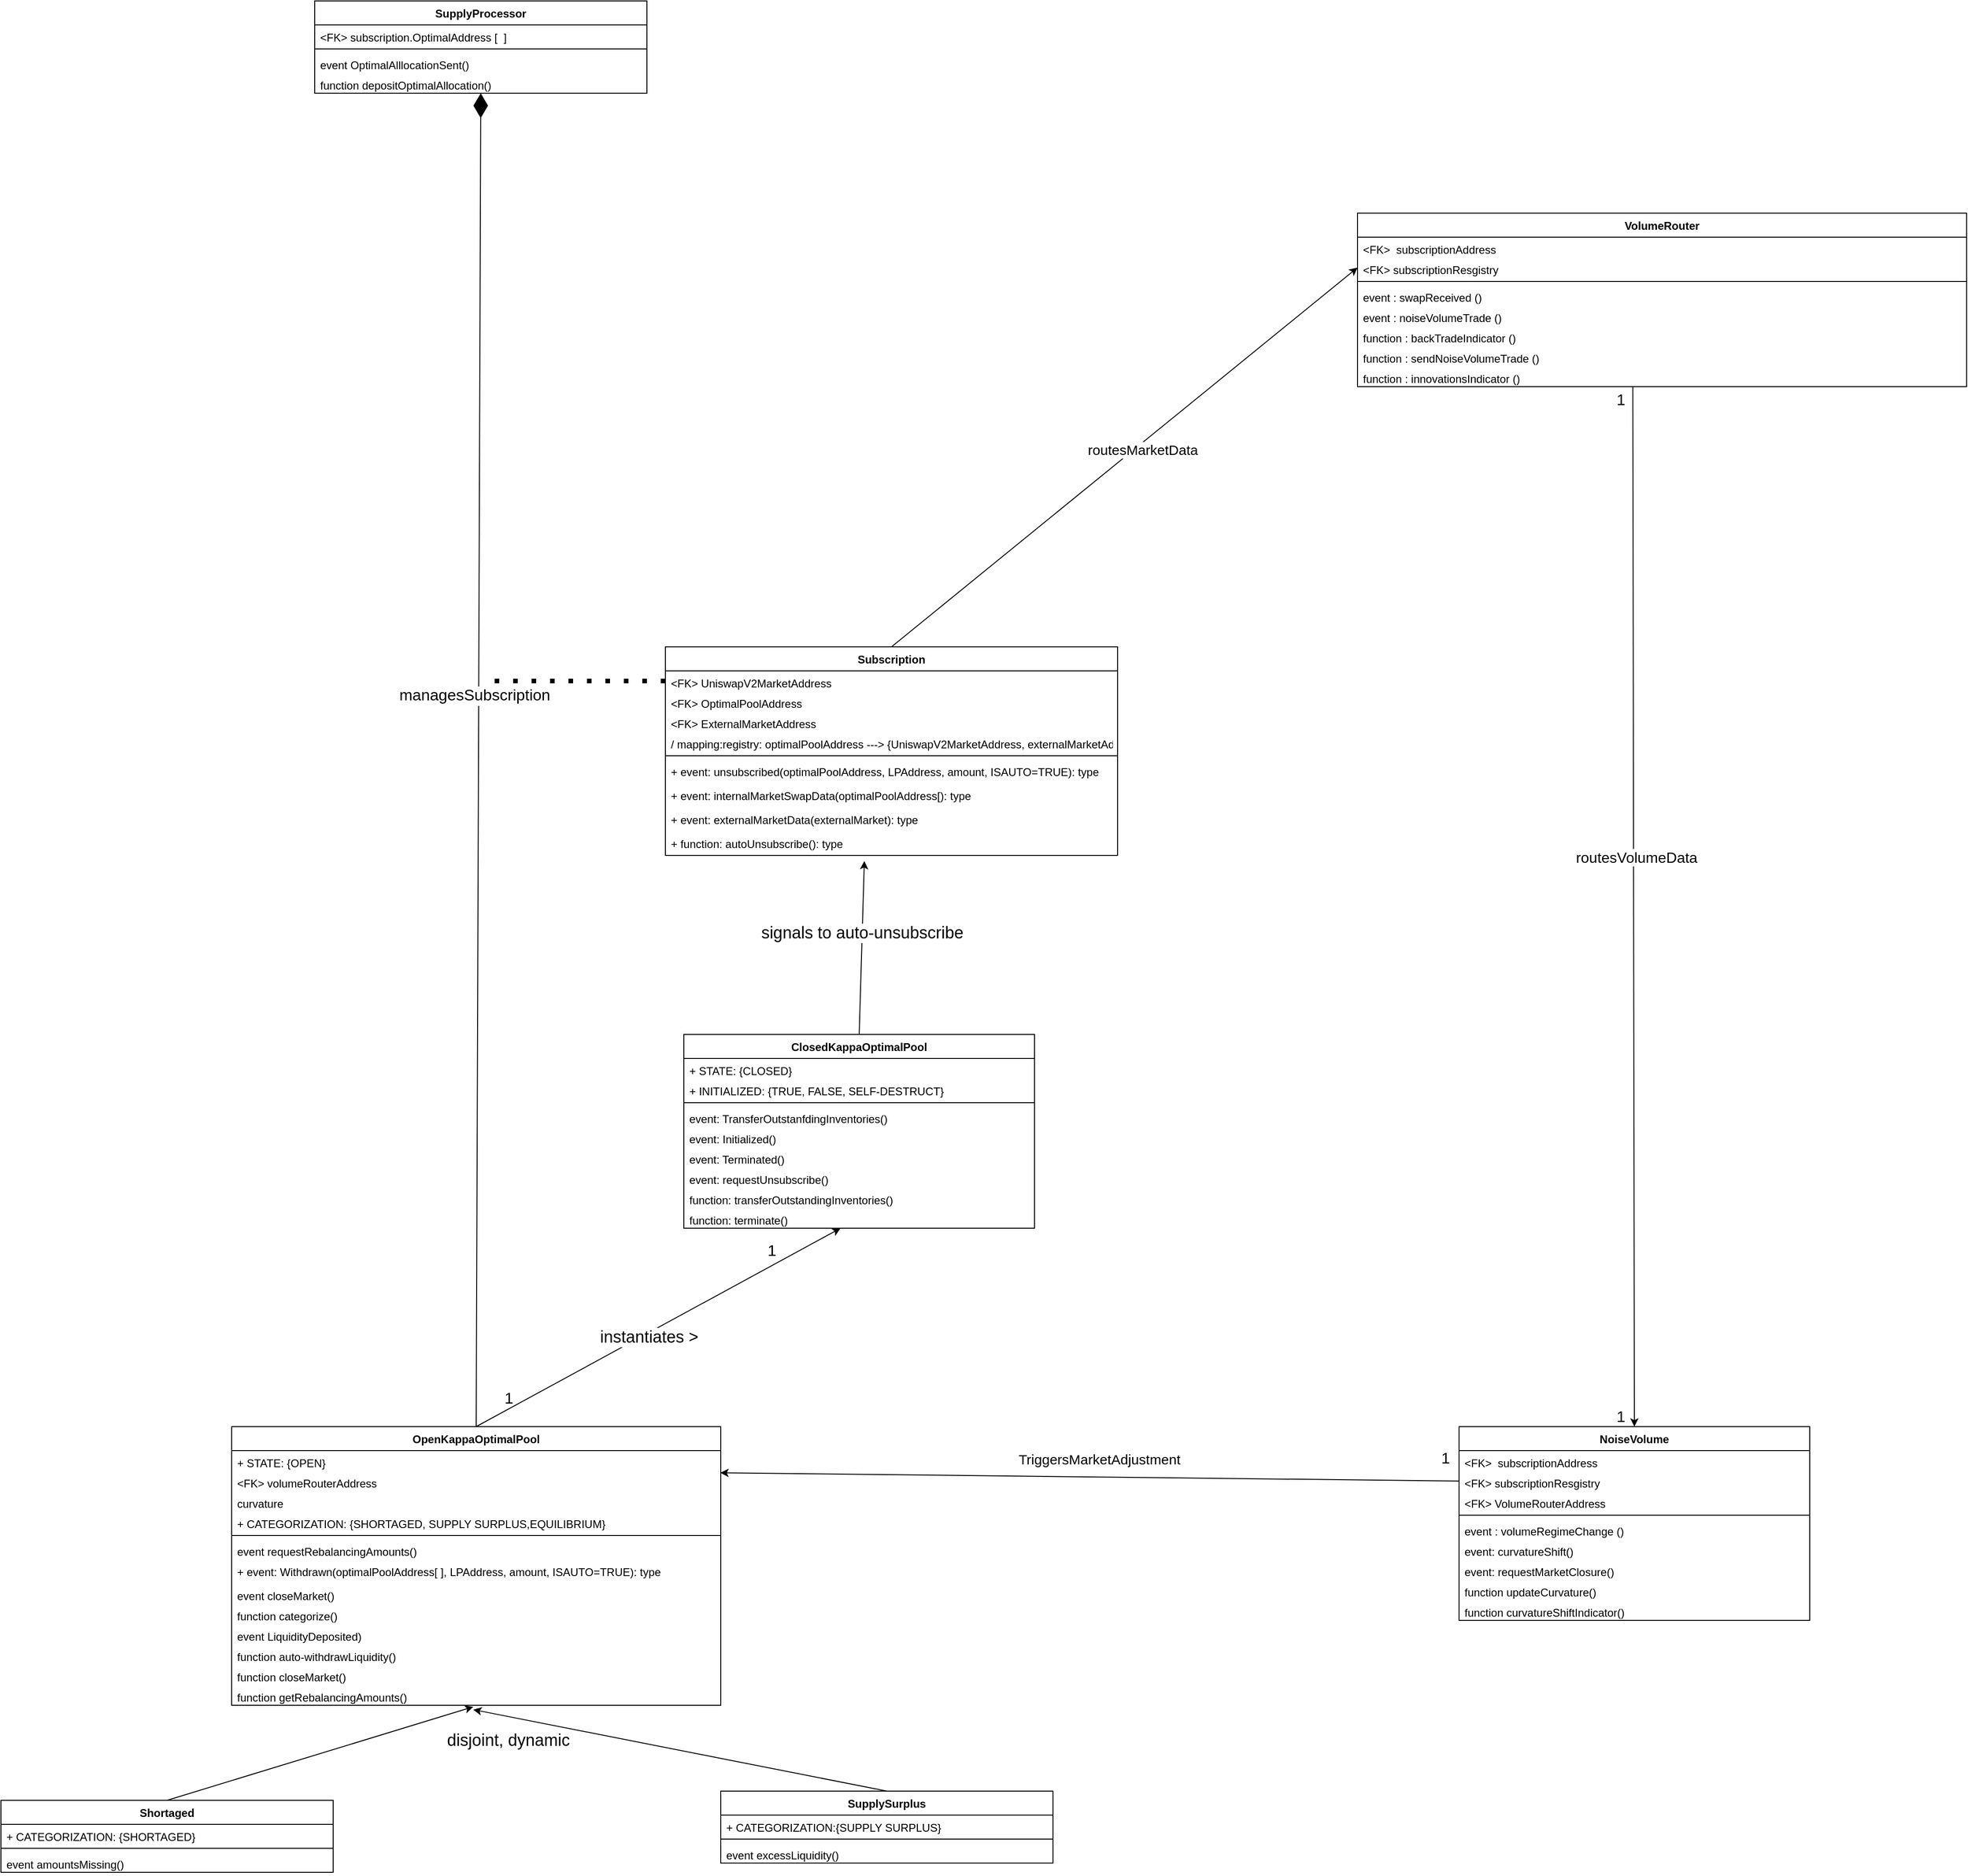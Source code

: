 <mxfile>
    <diagram id="EY4dLf5hRYIaL871lM_0" name="Page-1">
        <mxGraphModel dx="848" dy="3273" grid="1" gridSize="10" guides="1" tooltips="1" connect="1" arrows="1" fold="1" page="1" pageScale="1" pageWidth="850" pageHeight="1100" math="0" shadow="0">
            <root>
                <mxCell id="0"/>
                <mxCell id="1" parent="0"/>
                <mxCell id="18" value="ClosedKappaOptimalPool" style="swimlane;fontStyle=1;align=center;verticalAlign=top;childLayout=stackLayout;horizontal=1;startSize=26;horizontalStack=0;resizeParent=1;resizeParentMax=0;resizeLast=0;collapsible=1;marginBottom=0;" parent="1" vertex="1">
                    <mxGeometry x="1800" y="370" width="380" height="210" as="geometry"/>
                </mxCell>
                <mxCell id="222" value="+ STATE: {CLOSED}" style="text;strokeColor=none;fillColor=none;align=left;verticalAlign=top;spacingLeft=4;spacingRight=4;overflow=hidden;rotatable=0;points=[[0,0.5],[1,0.5]];portConstraint=eastwest;" parent="18" vertex="1">
                    <mxGeometry y="26" width="380" height="22" as="geometry"/>
                </mxCell>
                <mxCell id="19" value="+ INITIALIZED: {TRUE, FALSE, SELF-DESTRUCT}" style="text;strokeColor=none;fillColor=none;align=left;verticalAlign=top;spacingLeft=4;spacingRight=4;overflow=hidden;rotatable=0;points=[[0,0.5],[1,0.5]];portConstraint=eastwest;" parent="18" vertex="1">
                    <mxGeometry y="48" width="380" height="22" as="geometry"/>
                </mxCell>
                <mxCell id="20" value="" style="line;strokeWidth=1;fillColor=none;align=left;verticalAlign=middle;spacingTop=-1;spacingLeft=3;spacingRight=3;rotatable=0;labelPosition=right;points=[];portConstraint=eastwest;strokeColor=inherit;" parent="18" vertex="1">
                    <mxGeometry y="70" width="380" height="8" as="geometry"/>
                </mxCell>
                <mxCell id="172" value="event: TransferOutstanfdingInventories()" style="text;strokeColor=none;fillColor=none;align=left;verticalAlign=top;spacingLeft=4;spacingRight=4;overflow=hidden;rotatable=0;points=[[0,0.5],[1,0.5]];portConstraint=eastwest;" parent="18" vertex="1">
                    <mxGeometry y="78" width="380" height="22" as="geometry"/>
                </mxCell>
                <mxCell id="223" value="event: Initialized()" style="text;strokeColor=none;fillColor=none;align=left;verticalAlign=top;spacingLeft=4;spacingRight=4;overflow=hidden;rotatable=0;points=[[0,0.5],[1,0.5]];portConstraint=eastwest;" parent="18" vertex="1">
                    <mxGeometry y="100" width="380" height="22" as="geometry"/>
                </mxCell>
                <mxCell id="224" value="event: Terminated()" style="text;strokeColor=none;fillColor=none;align=left;verticalAlign=top;spacingLeft=4;spacingRight=4;overflow=hidden;rotatable=0;points=[[0,0.5],[1,0.5]];portConstraint=eastwest;" parent="18" vertex="1">
                    <mxGeometry y="122" width="380" height="22" as="geometry"/>
                </mxCell>
                <mxCell id="181" value="event: requestUnsubscribe()" style="text;strokeColor=none;fillColor=none;align=left;verticalAlign=top;spacingLeft=4;spacingRight=4;overflow=hidden;rotatable=0;points=[[0,0.5],[1,0.5]];portConstraint=eastwest;" parent="18" vertex="1">
                    <mxGeometry y="144" width="380" height="22" as="geometry"/>
                </mxCell>
                <mxCell id="225" value="function: transferOutstandingInventories()" style="text;strokeColor=none;fillColor=none;align=left;verticalAlign=top;spacingLeft=4;spacingRight=4;overflow=hidden;rotatable=0;points=[[0,0.5],[1,0.5]];portConstraint=eastwest;" parent="18" vertex="1">
                    <mxGeometry y="166" width="380" height="22" as="geometry"/>
                </mxCell>
                <mxCell id="173" value="function: terminate()" style="text;strokeColor=none;fillColor=none;align=left;verticalAlign=top;spacingLeft=4;spacingRight=4;overflow=hidden;rotatable=0;points=[[0,0.5],[1,0.5]];portConstraint=eastwest;" parent="18" vertex="1">
                    <mxGeometry y="188" width="380" height="22" as="geometry"/>
                </mxCell>
                <mxCell id="25" value="OpenKappaOptimalPool" style="swimlane;fontStyle=1;align=center;verticalAlign=top;childLayout=stackLayout;horizontal=1;startSize=26;horizontalStack=0;resizeParent=1;resizeParentMax=0;resizeLast=0;collapsible=1;marginBottom=0;" parent="1" vertex="1">
                    <mxGeometry x="1310" y="795" width="530" height="302" as="geometry"/>
                </mxCell>
                <mxCell id="26" value="+ STATE: {OPEN}" style="text;strokeColor=none;fillColor=none;align=left;verticalAlign=top;spacingLeft=4;spacingRight=4;overflow=hidden;rotatable=0;points=[[0,0.5],[1,0.5]];portConstraint=eastwest;" parent="25" vertex="1">
                    <mxGeometry y="26" width="530" height="22" as="geometry"/>
                </mxCell>
                <mxCell id="32" value="&lt;FK&gt; volumeRouterAddress" style="text;strokeColor=none;fillColor=none;align=left;verticalAlign=top;spacingLeft=4;spacingRight=4;overflow=hidden;rotatable=0;points=[[0,0.5],[1,0.5]];portConstraint=eastwest;" parent="25" vertex="1">
                    <mxGeometry y="48" width="530" height="22" as="geometry"/>
                </mxCell>
                <mxCell id="103" value="curvature" style="text;strokeColor=none;fillColor=none;align=left;verticalAlign=top;spacingLeft=4;spacingRight=4;overflow=hidden;rotatable=0;points=[[0,0.5],[1,0.5]];portConstraint=eastwest;" parent="25" vertex="1">
                    <mxGeometry y="70" width="530" height="22" as="geometry"/>
                </mxCell>
                <mxCell id="142" value="+ CATEGORIZATION: {SHORTAGED, SUPPLY SURPLUS,EQUILIBRIUM}" style="text;strokeColor=none;fillColor=none;align=left;verticalAlign=top;spacingLeft=4;spacingRight=4;overflow=hidden;rotatable=0;points=[[0,0.5],[1,0.5]];portConstraint=eastwest;" parent="25" vertex="1">
                    <mxGeometry y="92" width="530" height="22" as="geometry"/>
                </mxCell>
                <mxCell id="27" value="" style="line;strokeWidth=1;fillColor=none;align=left;verticalAlign=middle;spacingTop=-1;spacingLeft=3;spacingRight=3;rotatable=0;labelPosition=right;points=[];portConstraint=eastwest;strokeColor=inherit;" parent="25" vertex="1">
                    <mxGeometry y="114" width="530" height="8" as="geometry"/>
                </mxCell>
                <mxCell id="106" value="event requestRebalancingAmounts()" style="text;strokeColor=none;fillColor=none;align=left;verticalAlign=top;spacingLeft=4;spacingRight=4;overflow=hidden;rotatable=0;points=[[0,0.5],[1,0.5]];portConstraint=eastwest;" parent="25" vertex="1">
                    <mxGeometry y="122" width="530" height="22" as="geometry"/>
                </mxCell>
                <mxCell id="257" value="+ event: Withdrawn(optimalPoolAddress[ ], LPAddress, amount, ISAUTO=TRUE): type" style="text;strokeColor=none;fillColor=none;align=left;verticalAlign=top;spacingLeft=4;spacingRight=4;overflow=hidden;rotatable=0;points=[[0,0.5],[1,0.5]];portConstraint=eastwest;" parent="25" vertex="1">
                    <mxGeometry y="144" width="530" height="26" as="geometry"/>
                </mxCell>
                <mxCell id="191" value="event closeMarket()" style="text;strokeColor=none;fillColor=none;align=left;verticalAlign=top;spacingLeft=4;spacingRight=4;overflow=hidden;rotatable=0;points=[[0,0.5],[1,0.5]];portConstraint=eastwest;" parent="25" vertex="1">
                    <mxGeometry y="170" width="530" height="22" as="geometry"/>
                </mxCell>
                <mxCell id="198" value="function categorize()" style="text;strokeColor=none;fillColor=none;align=left;verticalAlign=top;spacingLeft=4;spacingRight=4;overflow=hidden;rotatable=0;points=[[0,0.5],[1,0.5]];portConstraint=eastwest;" parent="25" vertex="1">
                    <mxGeometry y="192" width="530" height="22" as="geometry"/>
                </mxCell>
                <mxCell id="149" value="event LiquidityDeposited)" style="text;strokeColor=none;fillColor=none;align=left;verticalAlign=top;spacingLeft=4;spacingRight=4;overflow=hidden;rotatable=0;points=[[0,0.5],[1,0.5]];portConstraint=eastwest;" parent="25" vertex="1">
                    <mxGeometry y="214" width="530" height="22" as="geometry"/>
                </mxCell>
                <mxCell id="158" value="function auto-withdrawLiquidity()" style="text;strokeColor=none;fillColor=none;align=left;verticalAlign=top;spacingLeft=4;spacingRight=4;overflow=hidden;rotatable=0;points=[[0,0.5],[1,0.5]];portConstraint=eastwest;" parent="25" vertex="1">
                    <mxGeometry y="236" width="530" height="22" as="geometry"/>
                </mxCell>
                <mxCell id="221" value="function closeMarket()" style="text;strokeColor=none;fillColor=none;align=left;verticalAlign=top;spacingLeft=4;spacingRight=4;overflow=hidden;rotatable=0;points=[[0,0.5],[1,0.5]];portConstraint=eastwest;" parent="25" vertex="1">
                    <mxGeometry y="258" width="530" height="22" as="geometry"/>
                </mxCell>
                <mxCell id="136" value="function getRebalancingAmounts()" style="text;strokeColor=none;fillColor=none;align=left;verticalAlign=top;spacingLeft=4;spacingRight=4;overflow=hidden;rotatable=0;points=[[0,0.5],[1,0.5]];portConstraint=eastwest;" parent="25" vertex="1">
                    <mxGeometry y="280" width="530" height="22" as="geometry"/>
                </mxCell>
                <mxCell id="33" value="VolumeRouter" style="swimlane;fontStyle=1;align=center;verticalAlign=top;childLayout=stackLayout;horizontal=1;startSize=26;horizontalStack=0;resizeParent=1;resizeParentMax=0;resizeLast=0;collapsible=1;marginBottom=0;" parent="1" vertex="1">
                    <mxGeometry x="2530" y="-520" width="660" height="188" as="geometry"/>
                </mxCell>
                <mxCell id="230" value="&lt;FK&gt;  subscriptionAddress" style="text;strokeColor=none;fillColor=none;align=left;verticalAlign=top;spacingLeft=4;spacingRight=4;overflow=hidden;rotatable=0;points=[[0,0.5],[1,0.5]];portConstraint=eastwest;" parent="33" vertex="1">
                    <mxGeometry y="26" width="660" height="22" as="geometry"/>
                </mxCell>
                <mxCell id="70" value="&lt;FK&gt; subscriptionResgistry" style="text;strokeColor=none;fillColor=none;align=left;verticalAlign=top;spacingLeft=4;spacingRight=4;overflow=hidden;rotatable=0;points=[[0,0.5],[1,0.5]];portConstraint=eastwest;" parent="33" vertex="1">
                    <mxGeometry y="48" width="660" height="22" as="geometry"/>
                </mxCell>
                <mxCell id="36" value="" style="line;strokeWidth=1;fillColor=none;align=left;verticalAlign=middle;spacingTop=-1;spacingLeft=3;spacingRight=3;rotatable=0;labelPosition=right;points=[];portConstraint=eastwest;strokeColor=inherit;" parent="33" vertex="1">
                    <mxGeometry y="70" width="660" height="8" as="geometry"/>
                </mxCell>
                <mxCell id="232" value="event : swapReceived ()" style="text;strokeColor=none;fillColor=none;align=left;verticalAlign=top;spacingLeft=4;spacingRight=4;overflow=hidden;rotatable=0;points=[[0,0.5],[1,0.5]];portConstraint=eastwest;" parent="33" vertex="1">
                    <mxGeometry y="78" width="660" height="22" as="geometry"/>
                </mxCell>
                <mxCell id="256" value="event : noiseVolumeTrade ()" style="text;strokeColor=none;fillColor=none;align=left;verticalAlign=top;spacingLeft=4;spacingRight=4;overflow=hidden;rotatable=0;points=[[0,0.5],[1,0.5]];portConstraint=eastwest;" parent="33" vertex="1">
                    <mxGeometry y="100" width="660" height="22" as="geometry"/>
                </mxCell>
                <mxCell id="166" value="function : backTradeIndicator ()" style="text;strokeColor=none;fillColor=none;align=left;verticalAlign=top;spacingLeft=4;spacingRight=4;overflow=hidden;rotatable=0;points=[[0,0.5],[1,0.5]];portConstraint=eastwest;" parent="33" vertex="1">
                    <mxGeometry y="122" width="660" height="22" as="geometry"/>
                </mxCell>
                <mxCell id="233" value="function : sendNoiseVolumeTrade ()" style="text;strokeColor=none;fillColor=none;align=left;verticalAlign=top;spacingLeft=4;spacingRight=4;overflow=hidden;rotatable=0;points=[[0,0.5],[1,0.5]];portConstraint=eastwest;" parent="33" vertex="1">
                    <mxGeometry y="144" width="660" height="22" as="geometry"/>
                </mxCell>
                <mxCell id="165" value="function : innovationsIndicator ()" style="text;strokeColor=none;fillColor=none;align=left;verticalAlign=top;spacingLeft=4;spacingRight=4;overflow=hidden;rotatable=0;points=[[0,0.5],[1,0.5]];portConstraint=eastwest;" parent="33" vertex="1">
                    <mxGeometry y="166" width="660" height="22" as="geometry"/>
                </mxCell>
                <mxCell id="48" value="NoiseVolume" style="swimlane;fontStyle=1;align=center;verticalAlign=top;childLayout=stackLayout;horizontal=1;startSize=26;horizontalStack=0;resizeParent=1;resizeParentMax=0;resizeLast=0;collapsible=1;marginBottom=0;" parent="1" vertex="1">
                    <mxGeometry x="2640" y="795" width="380" height="210" as="geometry"/>
                </mxCell>
                <mxCell id="247" value="&lt;FK&gt;  subscriptionAddress" style="text;strokeColor=none;fillColor=none;align=left;verticalAlign=top;spacingLeft=4;spacingRight=4;overflow=hidden;rotatable=0;points=[[0,0.5],[1,0.5]];portConstraint=eastwest;" parent="48" vertex="1">
                    <mxGeometry y="26" width="380" height="22" as="geometry"/>
                </mxCell>
                <mxCell id="248" value="&lt;FK&gt; subscriptionResgistry" style="text;strokeColor=none;fillColor=none;align=left;verticalAlign=top;spacingLeft=4;spacingRight=4;overflow=hidden;rotatable=0;points=[[0,0.5],[1,0.5]];portConstraint=eastwest;" parent="48" vertex="1">
                    <mxGeometry y="48" width="380" height="22" as="geometry"/>
                </mxCell>
                <mxCell id="220" value="&lt;FK&gt; VolumeRouterAddress" style="text;strokeColor=none;fillColor=none;align=left;verticalAlign=top;spacingLeft=4;spacingRight=4;overflow=hidden;rotatable=0;points=[[0,0.5],[1,0.5]];portConstraint=eastwest;" parent="48" vertex="1">
                    <mxGeometry y="70" width="380" height="22" as="geometry"/>
                </mxCell>
                <mxCell id="53" value="" style="line;strokeWidth=1;fillColor=none;align=left;verticalAlign=middle;spacingTop=-1;spacingLeft=3;spacingRight=3;rotatable=0;labelPosition=right;points=[];portConstraint=eastwest;strokeColor=inherit;" parent="48" vertex="1">
                    <mxGeometry y="92" width="380" height="8" as="geometry"/>
                </mxCell>
                <mxCell id="188" value="event : volumeRegimeChange ()" style="text;strokeColor=none;fillColor=none;align=left;verticalAlign=top;spacingLeft=4;spacingRight=4;overflow=hidden;rotatable=0;points=[[0,0.5],[1,0.5]];portConstraint=eastwest;" parent="48" vertex="1">
                    <mxGeometry y="100" width="380" height="22" as="geometry"/>
                </mxCell>
                <mxCell id="104" value="event: curvatureShift()" style="text;strokeColor=none;fillColor=none;align=left;verticalAlign=top;spacingLeft=4;spacingRight=4;overflow=hidden;rotatable=0;points=[[0,0.5],[1,0.5]];portConstraint=eastwest;" parent="48" vertex="1">
                    <mxGeometry y="122" width="380" height="22" as="geometry"/>
                </mxCell>
                <mxCell id="169" value="event: requestMarketClosure()" style="text;strokeColor=none;fillColor=none;align=left;verticalAlign=top;spacingLeft=4;spacingRight=4;overflow=hidden;rotatable=0;points=[[0,0.5],[1,0.5]];portConstraint=eastwest;" parent="48" vertex="1">
                    <mxGeometry y="144" width="380" height="22" as="geometry"/>
                </mxCell>
                <mxCell id="190" value="function updateCurvature()" style="text;strokeColor=none;fillColor=none;align=left;verticalAlign=top;spacingLeft=4;spacingRight=4;overflow=hidden;rotatable=0;points=[[0,0.5],[1,0.5]];portConstraint=eastwest;" parent="48" vertex="1">
                    <mxGeometry y="166" width="380" height="22" as="geometry"/>
                </mxCell>
                <mxCell id="167" value="function curvatureShiftIndicator()" style="text;strokeColor=none;fillColor=none;align=left;verticalAlign=top;spacingLeft=4;spacingRight=4;overflow=hidden;rotatable=0;points=[[0,0.5],[1,0.5]];portConstraint=eastwest;" parent="48" vertex="1">
                    <mxGeometry y="188" width="380" height="22" as="geometry"/>
                </mxCell>
                <mxCell id="107" value="SupplyProcessor" style="swimlane;fontStyle=1;align=center;verticalAlign=top;childLayout=stackLayout;horizontal=1;startSize=26;horizontalStack=0;resizeParent=1;resizeParentMax=0;resizeLast=0;collapsible=1;marginBottom=0;" parent="1" vertex="1">
                    <mxGeometry x="1400" y="-750" width="360" height="100" as="geometry"/>
                </mxCell>
                <mxCell id="196" value="&lt;FK&gt; subscription.OptimalAddress [  ]" style="text;strokeColor=none;fillColor=none;align=left;verticalAlign=top;spacingLeft=4;spacingRight=4;overflow=hidden;rotatable=0;points=[[0,0.5],[1,0.5]];portConstraint=eastwest;" parent="107" vertex="1">
                    <mxGeometry y="26" width="360" height="22" as="geometry"/>
                </mxCell>
                <mxCell id="111" value="" style="line;strokeWidth=1;fillColor=none;align=left;verticalAlign=middle;spacingTop=-1;spacingLeft=3;spacingRight=3;rotatable=0;labelPosition=right;points=[];portConstraint=eastwest;strokeColor=inherit;" parent="107" vertex="1">
                    <mxGeometry y="48" width="360" height="8" as="geometry"/>
                </mxCell>
                <mxCell id="112" value="event OptimalAlllocationSent()" style="text;strokeColor=none;fillColor=none;align=left;verticalAlign=top;spacingLeft=4;spacingRight=4;overflow=hidden;rotatable=0;points=[[0,0.5],[1,0.5]];portConstraint=eastwest;" parent="107" vertex="1">
                    <mxGeometry y="56" width="360" height="22" as="geometry"/>
                </mxCell>
                <mxCell id="113" value="function depositOptimalAllocation()" style="text;strokeColor=none;fillColor=none;align=left;verticalAlign=top;spacingLeft=4;spacingRight=4;overflow=hidden;rotatable=0;points=[[0,0.5],[1,0.5]];portConstraint=eastwest;" parent="107" vertex="1">
                    <mxGeometry y="78" width="360" height="22" as="geometry"/>
                </mxCell>
                <mxCell id="143" value="Shortaged" style="swimlane;fontStyle=1;align=center;verticalAlign=top;childLayout=stackLayout;horizontal=1;startSize=26;horizontalStack=0;resizeParent=1;resizeParentMax=0;resizeLast=0;collapsible=1;marginBottom=0;" parent="1" vertex="1">
                    <mxGeometry x="1060" y="1200" width="360" height="78" as="geometry"/>
                </mxCell>
                <mxCell id="147" value="+ CATEGORIZATION: {SHORTAGED}" style="text;strokeColor=none;fillColor=none;align=left;verticalAlign=top;spacingLeft=4;spacingRight=4;overflow=hidden;rotatable=0;points=[[0,0.5],[1,0.5]];portConstraint=eastwest;" parent="143" vertex="1">
                    <mxGeometry y="26" width="360" height="22" as="geometry"/>
                </mxCell>
                <mxCell id="148" value="" style="line;strokeWidth=1;fillColor=none;align=left;verticalAlign=middle;spacingTop=-1;spacingLeft=3;spacingRight=3;rotatable=0;labelPosition=right;points=[];portConstraint=eastwest;strokeColor=inherit;" parent="143" vertex="1">
                    <mxGeometry y="48" width="360" height="8" as="geometry"/>
                </mxCell>
                <mxCell id="150" value="event amountsMissing()" style="text;strokeColor=none;fillColor=none;align=left;verticalAlign=top;spacingLeft=4;spacingRight=4;overflow=hidden;rotatable=0;points=[[0,0.5],[1,0.5]];portConstraint=eastwest;" parent="143" vertex="1">
                    <mxGeometry y="56" width="360" height="22" as="geometry"/>
                </mxCell>
                <mxCell id="151" value="SupplySurplus" style="swimlane;fontStyle=1;align=center;verticalAlign=top;childLayout=stackLayout;horizontal=1;startSize=26;horizontalStack=0;resizeParent=1;resizeParentMax=0;resizeLast=0;collapsible=1;marginBottom=0;" parent="1" vertex="1">
                    <mxGeometry x="1840" y="1190" width="360" height="78" as="geometry"/>
                </mxCell>
                <mxCell id="155" value="+ CATEGORIZATION:{SUPPLY SURPLUS}" style="text;strokeColor=none;fillColor=none;align=left;verticalAlign=top;spacingLeft=4;spacingRight=4;overflow=hidden;rotatable=0;points=[[0,0.5],[1,0.5]];portConstraint=eastwest;" parent="151" vertex="1">
                    <mxGeometry y="26" width="360" height="22" as="geometry"/>
                </mxCell>
                <mxCell id="156" value="" style="line;strokeWidth=1;fillColor=none;align=left;verticalAlign=middle;spacingTop=-1;spacingLeft=3;spacingRight=3;rotatable=0;labelPosition=right;points=[];portConstraint=eastwest;strokeColor=inherit;" parent="151" vertex="1">
                    <mxGeometry y="48" width="360" height="8" as="geometry"/>
                </mxCell>
                <mxCell id="157" value="event excessLiquidity()" style="text;strokeColor=none;fillColor=none;align=left;verticalAlign=top;spacingLeft=4;spacingRight=4;overflow=hidden;rotatable=0;points=[[0,0.5],[1,0.5]];portConstraint=eastwest;" parent="151" vertex="1">
                    <mxGeometry y="56" width="360" height="22" as="geometry"/>
                </mxCell>
                <mxCell id="159" value="" style="endArrow=classic;html=1;fontSize=18;exitX=0.5;exitY=0;exitDx=0;exitDy=0;entryX=0.494;entryY=1.076;entryDx=0;entryDy=0;entryPerimeter=0;" parent="1" source="143" target="136" edge="1">
                    <mxGeometry width="50" height="50" relative="1" as="geometry">
                        <mxPoint x="1780" y="510" as="sourcePoint"/>
                        <mxPoint x="1780" y="500" as="targetPoint"/>
                    </mxGeometry>
                </mxCell>
                <mxCell id="160" value="" style="endArrow=classic;html=1;fontSize=18;exitX=0.5;exitY=0;exitDx=0;exitDy=0;entryX=0.494;entryY=1.214;entryDx=0;entryDy=0;entryPerimeter=0;" parent="1" source="151" target="136" edge="1">
                    <mxGeometry width="50" height="50" relative="1" as="geometry">
                        <mxPoint x="1780" y="510" as="sourcePoint"/>
                        <mxPoint x="1830" y="460" as="targetPoint"/>
                        <Array as="points"/>
                    </mxGeometry>
                </mxCell>
                <mxCell id="161" value="disjoint, dynamic" style="text;html=1;strokeColor=none;fillColor=none;align=center;verticalAlign=middle;whiteSpace=wrap;rounded=0;fontSize=18;" parent="1" vertex="1">
                    <mxGeometry x="1535" y="1120" width="150" height="30" as="geometry"/>
                </mxCell>
                <mxCell id="170" value="" style="endArrow=classic;html=1;fontSize=18;exitX=0.5;exitY=0;exitDx=0;exitDy=0;" parent="1" source="25" target="173" edge="1">
                    <mxGeometry width="50" height="50" relative="1" as="geometry">
                        <mxPoint x="1460" y="650" as="sourcePoint"/>
                        <mxPoint x="1510" y="600" as="targetPoint"/>
                    </mxGeometry>
                </mxCell>
                <mxCell id="171" value="instantiates &amp;gt;" style="edgeLabel;html=1;align=center;verticalAlign=middle;resizable=0;points=[];fontSize=18;" parent="170" vertex="1" connectable="0">
                    <mxGeometry x="-0.061" y="-4" relative="1" as="geometry">
                        <mxPoint as="offset"/>
                    </mxGeometry>
                </mxCell>
                <mxCell id="176" value="Subscription" style="swimlane;fontStyle=1;align=center;verticalAlign=top;childLayout=stackLayout;horizontal=1;startSize=26;horizontalStack=0;resizeParent=1;resizeParentMax=0;resizeLast=0;collapsible=1;marginBottom=0;" parent="1" vertex="1">
                    <mxGeometry x="1780" y="-50" width="490" height="226" as="geometry"/>
                </mxCell>
                <mxCell id="234" value="&lt;FK&gt; UniswapV2MarketAddress" style="text;strokeColor=none;fillColor=none;align=left;verticalAlign=top;spacingLeft=4;spacingRight=4;overflow=hidden;rotatable=0;points=[[0,0.5],[1,0.5]];portConstraint=eastwest;" parent="176" vertex="1">
                    <mxGeometry y="26" width="490" height="22" as="geometry"/>
                </mxCell>
                <mxCell id="182" value="&lt;FK&gt; OptimalPoolAddress" style="text;strokeColor=none;fillColor=none;align=left;verticalAlign=top;spacingLeft=4;spacingRight=4;overflow=hidden;rotatable=0;points=[[0,0.5],[1,0.5]];portConstraint=eastwest;" parent="176" vertex="1">
                    <mxGeometry y="48" width="490" height="22" as="geometry"/>
                </mxCell>
                <mxCell id="239" value="&lt;FK&gt; ExternalMarketAddress" style="text;strokeColor=none;fillColor=none;align=left;verticalAlign=top;spacingLeft=4;spacingRight=4;overflow=hidden;rotatable=0;points=[[0,0.5],[1,0.5]];portConstraint=eastwest;" parent="176" vertex="1">
                    <mxGeometry y="70" width="490" height="22" as="geometry"/>
                </mxCell>
                <mxCell id="243" value="/ mapping:registry: optimalPoolAddress ---&gt; {UniswapV2MarketAddress, externalMarketAddress} &#10; " style="text;strokeColor=none;fillColor=none;align=left;verticalAlign=top;spacingLeft=4;spacingRight=4;overflow=hidden;rotatable=0;points=[[0,0.5],[1,0.5]];portConstraint=eastwest;" parent="176" vertex="1">
                    <mxGeometry y="92" width="490" height="22" as="geometry"/>
                </mxCell>
                <mxCell id="178" value="" style="line;strokeWidth=1;fillColor=none;align=left;verticalAlign=middle;spacingTop=-1;spacingLeft=3;spacingRight=3;rotatable=0;labelPosition=right;points=[];portConstraint=eastwest;strokeColor=inherit;" parent="176" vertex="1">
                    <mxGeometry y="114" width="490" height="8" as="geometry"/>
                </mxCell>
                <mxCell id="183" value="+ event: unsubscribed(optimalPoolAddress, LPAddress, amount, ISAUTO=TRUE): type" style="text;strokeColor=none;fillColor=none;align=left;verticalAlign=top;spacingLeft=4;spacingRight=4;overflow=hidden;rotatable=0;points=[[0,0.5],[1,0.5]];portConstraint=eastwest;" parent="176" vertex="1">
                    <mxGeometry y="122" width="490" height="26" as="geometry"/>
                </mxCell>
                <mxCell id="241" value="+ event: internalMarketSwapData(optimalPoolAddress[): type" style="text;strokeColor=none;fillColor=none;align=left;verticalAlign=top;spacingLeft=4;spacingRight=4;overflow=hidden;rotatable=0;points=[[0,0.5],[1,0.5]];portConstraint=eastwest;" parent="176" vertex="1">
                    <mxGeometry y="148" width="490" height="26" as="geometry"/>
                </mxCell>
                <mxCell id="242" value="+ event: externalMarketData(externalMarket): type" style="text;strokeColor=none;fillColor=none;align=left;verticalAlign=top;spacingLeft=4;spacingRight=4;overflow=hidden;rotatable=0;points=[[0,0.5],[1,0.5]];portConstraint=eastwest;" parent="176" vertex="1">
                    <mxGeometry y="174" width="490" height="26" as="geometry"/>
                </mxCell>
                <mxCell id="187" value="+ function: autoUnsubscribe(): type" style="text;strokeColor=none;fillColor=none;align=left;verticalAlign=top;spacingLeft=4;spacingRight=4;overflow=hidden;rotatable=0;points=[[0,0.5],[1,0.5]];portConstraint=eastwest;" parent="176" vertex="1">
                    <mxGeometry y="200" width="490" height="26" as="geometry"/>
                </mxCell>
                <mxCell id="185" value="" style="endArrow=classic;html=1;fontSize=18;entryX=0.44;entryY=1.234;entryDx=0;entryDy=0;entryPerimeter=0;exitX=0.5;exitY=0;exitDx=0;exitDy=0;" parent="1" source="18" target="187" edge="1">
                    <mxGeometry width="50" height="50" relative="1" as="geometry">
                        <mxPoint x="680" y="860" as="sourcePoint"/>
                        <mxPoint x="1020" y="450" as="targetPoint"/>
                    </mxGeometry>
                </mxCell>
                <mxCell id="186" value="signals to auto-unsubscribe" style="edgeLabel;html=1;align=center;verticalAlign=middle;resizable=0;points=[];fontSize=18;" parent="185" vertex="1" connectable="0">
                    <mxGeometry x="0.174" y="1" relative="1" as="geometry">
                        <mxPoint as="offset"/>
                    </mxGeometry>
                </mxCell>
                <mxCell id="201" value="" style="endArrow=none;dashed=1;html=1;dashPattern=1 3;strokeWidth=5;exitX=0;exitY=0.5;exitDx=0;exitDy=0;" parent="1" source="234" edge="1">
                    <mxGeometry width="50" height="50" relative="1" as="geometry">
                        <mxPoint x="1782.94" y="-1.34" as="sourcePoint"/>
                        <mxPoint x="1580" y="-13" as="targetPoint"/>
                    </mxGeometry>
                </mxCell>
                <mxCell id="204" value="1" style="text;html=1;align=center;verticalAlign=middle;resizable=0;points=[];autosize=1;strokeColor=none;fillColor=none;fontSize=17;" parent="1" vertex="1">
                    <mxGeometry x="2610" y="815" width="30" height="30" as="geometry"/>
                </mxCell>
                <mxCell id="207" value="1" style="text;html=1;align=center;verticalAlign=middle;resizable=0;points=[];autosize=1;strokeColor=none;fillColor=none;fontSize=17;" parent="1" vertex="1">
                    <mxGeometry x="2800" y="770" width="30" height="30" as="geometry"/>
                </mxCell>
                <mxCell id="216" value="1" style="text;html=1;align=center;verticalAlign=middle;resizable=0;points=[];autosize=1;strokeColor=none;fillColor=none;fontSize=17;" parent="1" vertex="1">
                    <mxGeometry x="1595" y="750" width="30" height="30" as="geometry"/>
                </mxCell>
                <mxCell id="217" value="1" style="text;html=1;align=center;verticalAlign=middle;resizable=0;points=[];autosize=1;strokeColor=none;fillColor=none;fontSize=17;" parent="1" vertex="1">
                    <mxGeometry x="1880" y="590" width="30" height="30" as="geometry"/>
                </mxCell>
                <mxCell id="226" value="" style="endArrow=classic;html=1;entryX=0.999;entryY=0.092;entryDx=0;entryDy=0;entryPerimeter=0;exitX=0;exitY=0.5;exitDx=0;exitDy=0;" parent="1" source="248" target="32" edge="1">
                    <mxGeometry width="50" height="50" relative="1" as="geometry">
                        <mxPoint x="2640" y="846" as="sourcePoint"/>
                        <mxPoint x="2080" y="570" as="targetPoint"/>
                    </mxGeometry>
                </mxCell>
                <mxCell id="227" value="&lt;font style=&quot;font-size: 15px;&quot;&gt;TriggersMarketAdjustment&lt;/font&gt;" style="text;html=1;align=center;verticalAlign=middle;resizable=0;points=[];autosize=1;strokeColor=none;fillColor=none;" parent="1" vertex="1">
                    <mxGeometry x="2150" y="815" width="200" height="30" as="geometry"/>
                </mxCell>
                <mxCell id="238" value="1" style="text;html=1;align=center;verticalAlign=middle;resizable=0;points=[];autosize=1;strokeColor=none;fillColor=none;fontSize=17;" parent="1" vertex="1">
                    <mxGeometry x="2800" y="-332" width="30" height="30" as="geometry"/>
                </mxCell>
                <mxCell id="245" value="" style="endArrow=classic;html=1;fontSize=15;entryX=0;entryY=0.5;entryDx=0;entryDy=0;exitX=0.5;exitY=0;exitDx=0;exitDy=0;" parent="1" source="176" target="70" edge="1">
                    <mxGeometry width="50" height="50" relative="1" as="geometry">
                        <mxPoint x="2290" y="-230" as="sourcePoint"/>
                        <mxPoint x="2340" y="-280" as="targetPoint"/>
                    </mxGeometry>
                </mxCell>
                <mxCell id="246" value="routesMarketData" style="edgeLabel;html=1;align=center;verticalAlign=middle;resizable=0;points=[];fontSize=15;" parent="245" vertex="1" connectable="0">
                    <mxGeometry x="0.065" y="-5" relative="1" as="geometry">
                        <mxPoint y="1" as="offset"/>
                    </mxGeometry>
                </mxCell>
                <mxCell id="249" value="" style="endArrow=classic;html=1;exitX=0.452;exitY=1.001;exitDx=0;exitDy=0;exitPerimeter=0;entryX=0.5;entryY=0;entryDx=0;entryDy=0;" parent="1" source="165" target="48" edge="1">
                    <mxGeometry width="50" height="50" relative="1" as="geometry">
                        <mxPoint x="2970" y="130" as="sourcePoint"/>
                        <mxPoint x="3020" y="80" as="targetPoint"/>
                    </mxGeometry>
                </mxCell>
                <mxCell id="251" value="&lt;font style=&quot;font-size: 16px;&quot;&gt;routesVolumeData&lt;/font&gt;" style="edgeLabel;html=1;align=center;verticalAlign=middle;resizable=0;points=[];" parent="249" vertex="1" connectable="0">
                    <mxGeometry x="-0.095" y="3" relative="1" as="geometry">
                        <mxPoint as="offset"/>
                    </mxGeometry>
                </mxCell>
                <mxCell id="252" value="" style="endArrow=diamondThin;endFill=1;endSize=24;html=1;fontSize=14;exitX=0.5;exitY=0;exitDx=0;exitDy=0;" parent="1" source="25" target="113" edge="1">
                    <mxGeometry width="160" relative="1" as="geometry">
                        <mxPoint x="1550" y="770" as="sourcePoint"/>
                        <mxPoint x="2370" y="-30" as="targetPoint"/>
                    </mxGeometry>
                </mxCell>
                <mxCell id="253" value="&lt;span style=&quot;font-size: 17px;&quot;&gt;managesSubscription&lt;/span&gt;" style="edgeLabel;html=1;align=center;verticalAlign=middle;resizable=0;points=[];fontSize=14;" parent="252" vertex="1" connectable="0">
                    <mxGeometry x="0.098" y="5" relative="1" as="geometry">
                        <mxPoint y="1" as="offset"/>
                    </mxGeometry>
                </mxCell>
            </root>
        </mxGraphModel>
    </diagram>
</mxfile>